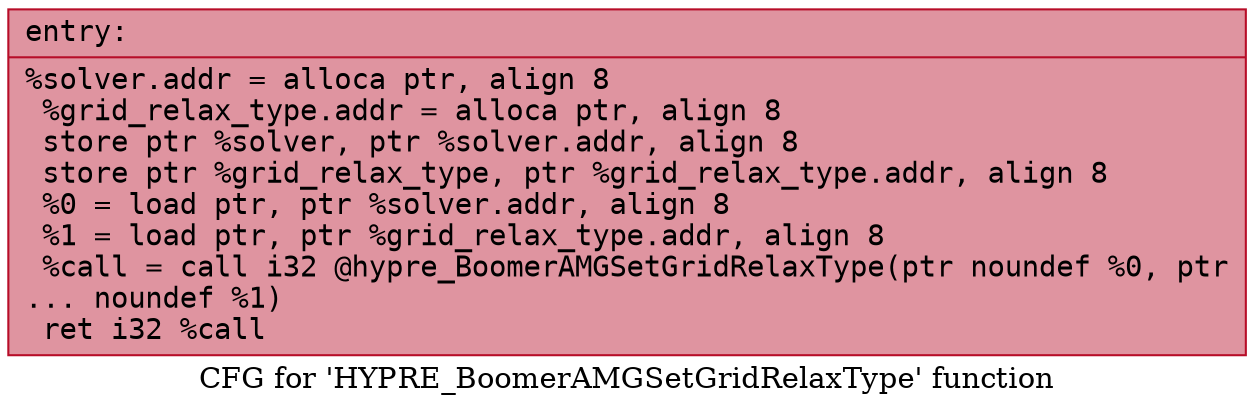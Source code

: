 digraph "CFG for 'HYPRE_BoomerAMGSetGridRelaxType' function" {
	label="CFG for 'HYPRE_BoomerAMGSetGridRelaxType' function";

	Node0x55f5a9a6ec80 [shape=record,color="#b70d28ff", style=filled, fillcolor="#b70d2870" fontname="Courier",label="{entry:\l|  %solver.addr = alloca ptr, align 8\l  %grid_relax_type.addr = alloca ptr, align 8\l  store ptr %solver, ptr %solver.addr, align 8\l  store ptr %grid_relax_type, ptr %grid_relax_type.addr, align 8\l  %0 = load ptr, ptr %solver.addr, align 8\l  %1 = load ptr, ptr %grid_relax_type.addr, align 8\l  %call = call i32 @hypre_BoomerAMGSetGridRelaxType(ptr noundef %0, ptr\l... noundef %1)\l  ret i32 %call\l}"];
}
